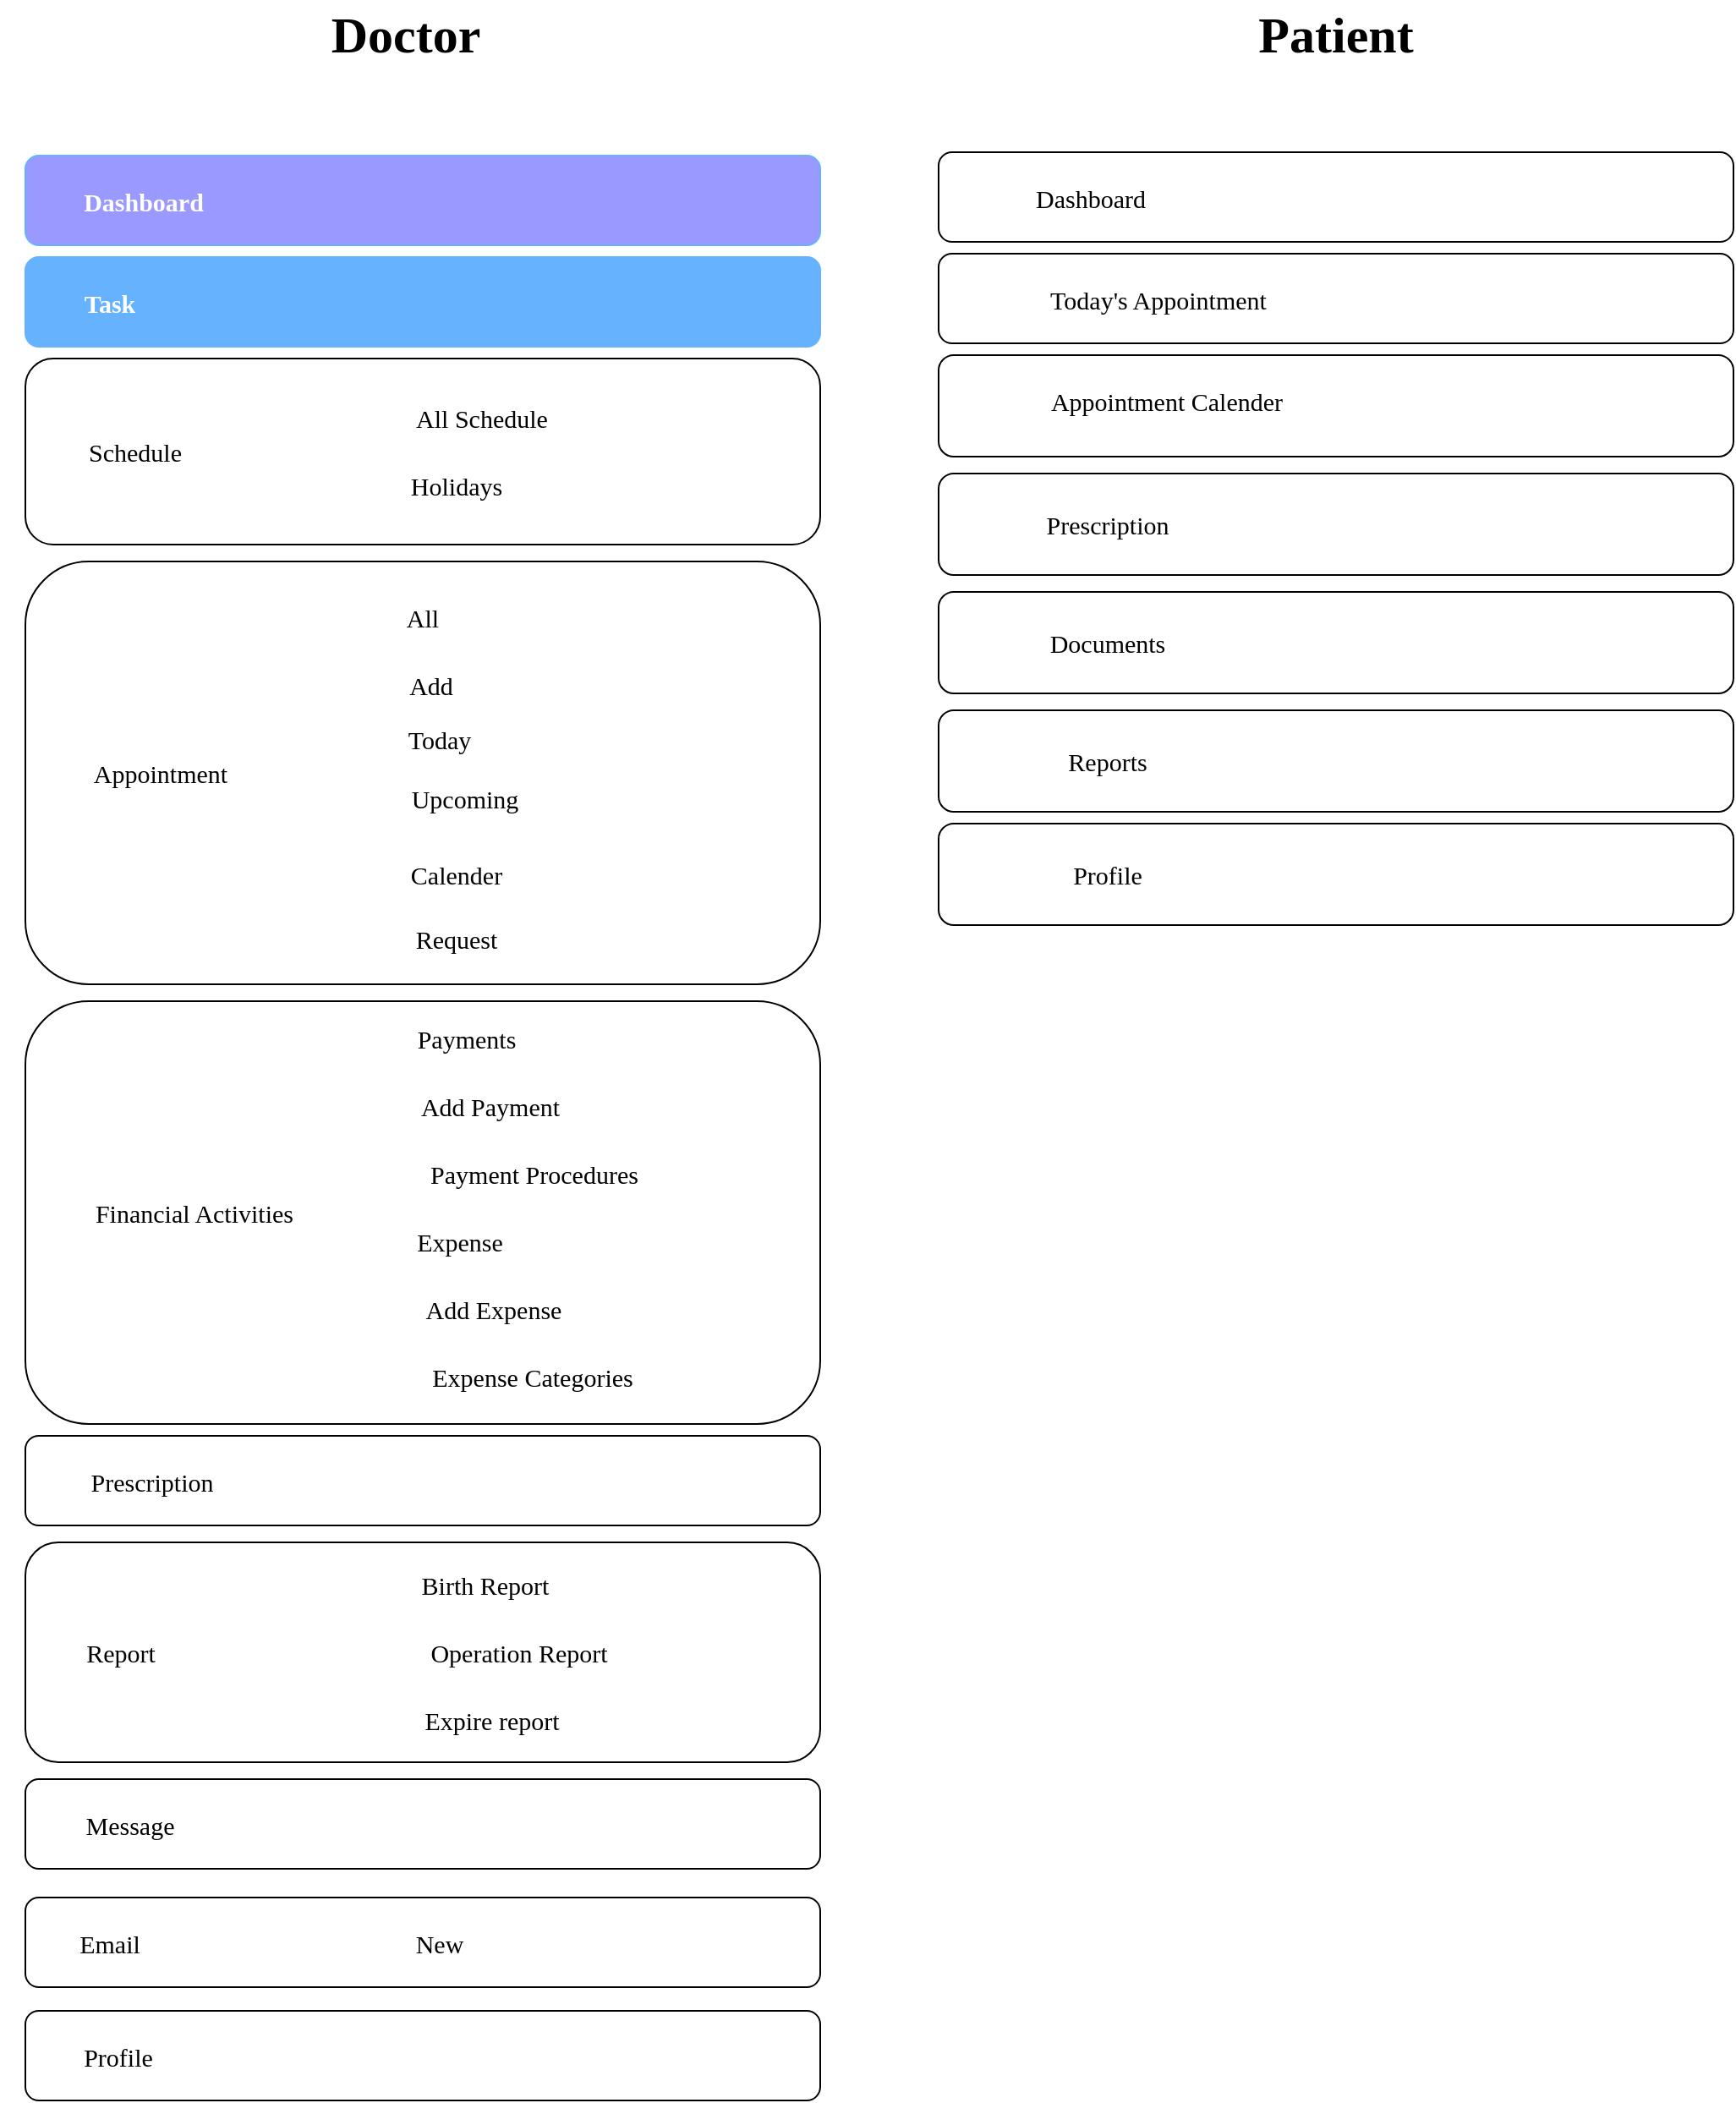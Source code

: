 <mxfile version="16.5.6" type="github">
  <diagram id="S-3z3gY1DUawhLGB5Od1" name="Page-1">
    <mxGraphModel dx="1422" dy="786" grid="1" gridSize="10" guides="1" tooltips="1" connect="1" arrows="1" fold="1" page="1" pageScale="1" pageWidth="1169" pageHeight="1654" math="0" shadow="0">
      <root>
        <mxCell id="0" />
        <mxCell id="1" parent="0" />
        <mxCell id="WlhzL5B_EylpTMc-1tn4-51" value="" style="rounded=1;whiteSpace=wrap;html=1;fontFamily=Verdana;fontSize=15;fontColor=#FFFFFF;labelBackgroundColor=#9999FF;labelBorderColor=#66B2FF;fillColor=#9999FF;strokeColor=#66B2FF;" vertex="1" parent="1">
          <mxGeometry x="90" y="252" width="470" height="53" as="geometry" />
        </mxCell>
        <mxCell id="WlhzL5B_EylpTMc-1tn4-49" value="" style="rounded=1;whiteSpace=wrap;html=1;fontFamily=Verdana;fontSize=15;labelBackgroundColor=#66B2FF;fillColor=#66B2FF;strokeColor=#66B2FF;" vertex="1" parent="1">
          <mxGeometry x="90" y="312" width="470" height="53" as="geometry" />
        </mxCell>
        <mxCell id="WlhzL5B_EylpTMc-1tn4-48" value="" style="rounded=1;whiteSpace=wrap;html=1;fontFamily=Verdana;fontSize=15;" vertex="1" parent="1">
          <mxGeometry x="90" y="1349" width="470" height="53" as="geometry" />
        </mxCell>
        <mxCell id="WlhzL5B_EylpTMc-1tn4-47" value="" style="rounded=1;whiteSpace=wrap;html=1;fontFamily=Verdana;fontSize=15;" vertex="1" parent="1">
          <mxGeometry x="90" y="1282" width="470" height="53" as="geometry" />
        </mxCell>
        <mxCell id="WlhzL5B_EylpTMc-1tn4-46" value="" style="rounded=1;whiteSpace=wrap;html=1;fontFamily=Verdana;fontSize=15;" vertex="1" parent="1">
          <mxGeometry x="90" y="1212" width="470" height="53" as="geometry" />
        </mxCell>
        <mxCell id="WlhzL5B_EylpTMc-1tn4-45" value="" style="rounded=1;whiteSpace=wrap;html=1;fontFamily=Verdana;fontSize=15;" vertex="1" parent="1">
          <mxGeometry x="90" y="1072" width="470" height="130" as="geometry" />
        </mxCell>
        <mxCell id="WlhzL5B_EylpTMc-1tn4-44" value="" style="rounded=1;whiteSpace=wrap;html=1;fontFamily=Verdana;fontSize=15;" vertex="1" parent="1">
          <mxGeometry x="90" y="1009" width="470" height="53" as="geometry" />
        </mxCell>
        <mxCell id="WlhzL5B_EylpTMc-1tn4-31" value="" style="rounded=1;whiteSpace=wrap;html=1;fontFamily=Verdana;fontSize=15;" vertex="1" parent="1">
          <mxGeometry x="90" y="752" width="470" height="250" as="geometry" />
        </mxCell>
        <mxCell id="WlhzL5B_EylpTMc-1tn4-22" value="" style="rounded=1;whiteSpace=wrap;html=1;fontFamily=Verdana;fontSize=15;" vertex="1" parent="1">
          <mxGeometry x="90" y="372" width="470" height="110" as="geometry" />
        </mxCell>
        <mxCell id="WlhzL5B_EylpTMc-1tn4-21" value="" style="rounded=1;whiteSpace=wrap;html=1;fontFamily=Verdana;fontSize=15;" vertex="1" parent="1">
          <mxGeometry x="90" y="492" width="470" height="250" as="geometry" />
        </mxCell>
        <mxCell id="WlhzL5B_EylpTMc-1tn4-3" value="Dashboard" style="text;html=1;strokeColor=none;fillColor=none;align=center;verticalAlign=middle;whiteSpace=wrap;rounded=0;fontSize=15;fontFamily=Verdana;fontColor=#FFFFFF;fontStyle=1" vertex="1" parent="1">
          <mxGeometry x="120" y="263.5" width="80" height="30" as="geometry" />
        </mxCell>
        <mxCell id="WlhzL5B_EylpTMc-1tn4-5" value="Task" style="text;html=1;strokeColor=none;fillColor=none;align=center;verticalAlign=middle;whiteSpace=wrap;rounded=0;fontSize=15;fontFamily=Verdana;fontColor=#FFFFFF;fontStyle=1" vertex="1" parent="1">
          <mxGeometry x="110" y="323.5" width="60" height="30" as="geometry" />
        </mxCell>
        <mxCell id="WlhzL5B_EylpTMc-1tn4-6" value="Schedule" style="text;html=1;strokeColor=none;fillColor=none;align=center;verticalAlign=middle;whiteSpace=wrap;rounded=0;fontSize=15;fontFamily=Verdana;" vertex="1" parent="1">
          <mxGeometry x="120" y="412" width="70" height="30" as="geometry" />
        </mxCell>
        <mxCell id="WlhzL5B_EylpTMc-1tn4-8" value="All Schedule" style="text;html=1;strokeColor=none;fillColor=none;align=center;verticalAlign=middle;whiteSpace=wrap;rounded=0;fontSize=15;fontFamily=Verdana;" vertex="1" parent="1">
          <mxGeometry x="310" y="392" width="100" height="30" as="geometry" />
        </mxCell>
        <mxCell id="WlhzL5B_EylpTMc-1tn4-9" value="Holidays" style="text;html=1;strokeColor=none;fillColor=none;align=center;verticalAlign=middle;whiteSpace=wrap;rounded=0;fontSize=15;fontFamily=Verdana;" vertex="1" parent="1">
          <mxGeometry x="295" y="432" width="100" height="30" as="geometry" />
        </mxCell>
        <mxCell id="WlhzL5B_EylpTMc-1tn4-13" value="Appointment" style="text;html=1;strokeColor=none;fillColor=none;align=center;verticalAlign=middle;whiteSpace=wrap;rounded=0;fontSize=15;fontFamily=Verdana;" vertex="1" parent="1">
          <mxGeometry x="120" y="602" width="100" height="30" as="geometry" />
        </mxCell>
        <mxCell id="WlhzL5B_EylpTMc-1tn4-14" value="All" style="text;html=1;strokeColor=none;fillColor=none;align=center;verticalAlign=middle;whiteSpace=wrap;rounded=0;fontSize=15;fontFamily=Verdana;" vertex="1" parent="1">
          <mxGeometry x="275" y="510" width="100" height="30" as="geometry" />
        </mxCell>
        <mxCell id="WlhzL5B_EylpTMc-1tn4-15" value="Add" style="text;html=1;strokeColor=none;fillColor=none;align=center;verticalAlign=middle;whiteSpace=wrap;rounded=0;fontSize=15;fontFamily=Verdana;" vertex="1" parent="1">
          <mxGeometry x="280" y="550" width="100" height="30" as="geometry" />
        </mxCell>
        <mxCell id="WlhzL5B_EylpTMc-1tn4-16" value="Today" style="text;html=1;strokeColor=none;fillColor=none;align=center;verticalAlign=middle;whiteSpace=wrap;rounded=0;fontSize=15;fontFamily=Verdana;" vertex="1" parent="1">
          <mxGeometry x="300" y="582" width="70" height="30" as="geometry" />
        </mxCell>
        <mxCell id="WlhzL5B_EylpTMc-1tn4-17" value="Upcoming" style="text;html=1;strokeColor=none;fillColor=none;align=center;verticalAlign=middle;whiteSpace=wrap;rounded=0;fontSize=15;fontFamily=Verdana;" vertex="1" parent="1">
          <mxGeometry x="300" y="617" width="100" height="30" as="geometry" />
        </mxCell>
        <mxCell id="WlhzL5B_EylpTMc-1tn4-18" value="Calender" style="text;html=1;strokeColor=none;fillColor=none;align=center;verticalAlign=middle;whiteSpace=wrap;rounded=0;fontSize=15;fontFamily=Verdana;" vertex="1" parent="1">
          <mxGeometry x="295" y="662" width="100" height="30" as="geometry" />
        </mxCell>
        <mxCell id="WlhzL5B_EylpTMc-1tn4-19" value="Request" style="text;html=1;strokeColor=none;fillColor=none;align=center;verticalAlign=middle;whiteSpace=wrap;rounded=0;fontSize=15;fontFamily=Verdana;" vertex="1" parent="1">
          <mxGeometry x="295" y="700" width="100" height="30" as="geometry" />
        </mxCell>
        <mxCell id="WlhzL5B_EylpTMc-1tn4-20" value="Financial Activities" style="text;html=1;strokeColor=none;fillColor=none;align=center;verticalAlign=middle;whiteSpace=wrap;rounded=0;fontSize=15;fontFamily=Verdana;" vertex="1" parent="1">
          <mxGeometry x="80" y="862" width="220" height="30" as="geometry" />
        </mxCell>
        <mxCell id="WlhzL5B_EylpTMc-1tn4-23" value="Payments" style="text;html=1;strokeColor=none;fillColor=none;align=center;verticalAlign=middle;whiteSpace=wrap;rounded=0;fontSize=15;fontFamily=Verdana;" vertex="1" parent="1">
          <mxGeometry x="301" y="759" width="100" height="30" as="geometry" />
        </mxCell>
        <mxCell id="WlhzL5B_EylpTMc-1tn4-26" value="Add Payment" style="text;html=1;strokeColor=none;fillColor=none;align=center;verticalAlign=middle;whiteSpace=wrap;rounded=0;fontSize=15;fontFamily=Verdana;" vertex="1" parent="1">
          <mxGeometry x="305" y="799" width="120" height="30" as="geometry" />
        </mxCell>
        <mxCell id="WlhzL5B_EylpTMc-1tn4-27" value="Payment Procedures" style="text;html=1;strokeColor=none;fillColor=none;align=center;verticalAlign=middle;whiteSpace=wrap;rounded=0;fontSize=15;fontFamily=Verdana;" vertex="1" parent="1">
          <mxGeometry x="311" y="839" width="160" height="30" as="geometry" />
        </mxCell>
        <mxCell id="WlhzL5B_EylpTMc-1tn4-28" value="Expense" style="text;html=1;strokeColor=none;fillColor=none;align=center;verticalAlign=middle;whiteSpace=wrap;rounded=0;fontSize=15;fontFamily=Verdana;" vertex="1" parent="1">
          <mxGeometry x="267" y="879" width="160" height="30" as="geometry" />
        </mxCell>
        <mxCell id="WlhzL5B_EylpTMc-1tn4-29" value="Add Expense" style="text;html=1;strokeColor=none;fillColor=none;align=center;verticalAlign=middle;whiteSpace=wrap;rounded=0;fontSize=15;fontFamily=Verdana;" vertex="1" parent="1">
          <mxGeometry x="287" y="919" width="160" height="30" as="geometry" />
        </mxCell>
        <mxCell id="WlhzL5B_EylpTMc-1tn4-30" value="Expense Categories" style="text;html=1;strokeColor=none;fillColor=none;align=center;verticalAlign=middle;whiteSpace=wrap;rounded=0;fontSize=15;fontFamily=Verdana;" vertex="1" parent="1">
          <mxGeometry x="310" y="959" width="160" height="30" as="geometry" />
        </mxCell>
        <mxCell id="WlhzL5B_EylpTMc-1tn4-32" value="Prescription" style="text;html=1;strokeColor=none;fillColor=none;align=center;verticalAlign=middle;whiteSpace=wrap;rounded=0;fontFamily=Verdana;fontSize=15;" vertex="1" parent="1">
          <mxGeometry x="120" y="1020.5" width="90" height="30" as="geometry" />
        </mxCell>
        <mxCell id="WlhzL5B_EylpTMc-1tn4-33" value="Report" style="text;html=1;strokeColor=none;fillColor=none;align=center;verticalAlign=middle;whiteSpace=wrap;rounded=0;fontSize=15;fontFamily=Verdana;" vertex="1" parent="1">
          <mxGeometry x="75" y="1122" width="142.5" height="30" as="geometry" />
        </mxCell>
        <mxCell id="WlhzL5B_EylpTMc-1tn4-35" value="Birth Report" style="text;html=1;strokeColor=none;fillColor=none;align=center;verticalAlign=middle;whiteSpace=wrap;rounded=0;fontSize=15;fontFamily=Verdana;" vertex="1" parent="1">
          <mxGeometry x="302" y="1082" width="120" height="30" as="geometry" />
        </mxCell>
        <mxCell id="WlhzL5B_EylpTMc-1tn4-36" value="Operation Report" style="text;html=1;strokeColor=none;fillColor=none;align=center;verticalAlign=middle;whiteSpace=wrap;rounded=0;fontSize=15;fontFamily=Verdana;" vertex="1" parent="1">
          <mxGeometry x="302" y="1122" width="160" height="30" as="geometry" />
        </mxCell>
        <mxCell id="WlhzL5B_EylpTMc-1tn4-37" value="Expire report" style="text;html=1;strokeColor=none;fillColor=none;align=center;verticalAlign=middle;whiteSpace=wrap;rounded=0;fontSize=15;fontFamily=Verdana;" vertex="1" parent="1">
          <mxGeometry x="286" y="1162" width="160" height="30" as="geometry" />
        </mxCell>
        <mxCell id="WlhzL5B_EylpTMc-1tn4-40" value="Message" style="text;html=1;strokeColor=none;fillColor=none;align=center;verticalAlign=middle;whiteSpace=wrap;rounded=0;fontSize=15;fontFamily=Verdana;" vertex="1" parent="1">
          <mxGeometry x="112.5" y="1223.5" width="77.5" height="30" as="geometry" />
        </mxCell>
        <mxCell id="WlhzL5B_EylpTMc-1tn4-41" value="Email" style="text;html=1;strokeColor=none;fillColor=none;align=center;verticalAlign=middle;whiteSpace=wrap;rounded=0;fontSize=15;fontFamily=Verdana;" vertex="1" parent="1">
          <mxGeometry x="105" y="1293.5" width="70" height="30" as="geometry" />
        </mxCell>
        <mxCell id="WlhzL5B_EylpTMc-1tn4-42" value="New" style="text;html=1;strokeColor=none;fillColor=none;align=center;verticalAlign=middle;whiteSpace=wrap;rounded=0;fontSize=15;fontFamily=Verdana;" vertex="1" parent="1">
          <mxGeometry x="225" y="1293.5" width="220" height="30" as="geometry" />
        </mxCell>
        <mxCell id="WlhzL5B_EylpTMc-1tn4-43" value="Profile" style="text;html=1;strokeColor=none;fillColor=none;align=center;verticalAlign=middle;whiteSpace=wrap;rounded=0;fontSize=15;fontFamily=Verdana;" vertex="1" parent="1">
          <mxGeometry x="110" y="1360.5" width="70" height="30" as="geometry" />
        </mxCell>
        <mxCell id="WlhzL5B_EylpTMc-1tn4-52" value="" style="rounded=1;whiteSpace=wrap;html=1;fontFamily=Verdana;fontSize=15;" vertex="1" parent="1">
          <mxGeometry x="630" y="250" width="470" height="53" as="geometry" />
        </mxCell>
        <mxCell id="WlhzL5B_EylpTMc-1tn4-53" value="" style="rounded=1;whiteSpace=wrap;html=1;fontFamily=Verdana;fontSize=15;" vertex="1" parent="1">
          <mxGeometry x="630" y="310" width="470" height="53" as="geometry" />
        </mxCell>
        <mxCell id="WlhzL5B_EylpTMc-1tn4-60" value="" style="rounded=1;whiteSpace=wrap;html=1;fontFamily=Verdana;fontSize=15;" vertex="1" parent="1">
          <mxGeometry x="630" y="370" width="470" height="60" as="geometry" />
        </mxCell>
        <mxCell id="WlhzL5B_EylpTMc-1tn4-61" value="" style="rounded=1;whiteSpace=wrap;html=1;fontFamily=Verdana;fontSize=15;" vertex="1" parent="1">
          <mxGeometry x="630" y="440" width="470" height="60" as="geometry" />
        </mxCell>
        <mxCell id="WlhzL5B_EylpTMc-1tn4-62" value="Dashboard" style="text;html=1;strokeColor=none;fillColor=none;align=center;verticalAlign=middle;whiteSpace=wrap;rounded=0;fontSize=15;fontFamily=Verdana;" vertex="1" parent="1">
          <mxGeometry x="680" y="261.5" width="80" height="30" as="geometry" />
        </mxCell>
        <mxCell id="WlhzL5B_EylpTMc-1tn4-63" value="Today&#39;s Appointment" style="text;html=1;strokeColor=none;fillColor=none;align=center;verticalAlign=middle;whiteSpace=wrap;rounded=0;fontSize=15;fontFamily=Verdana;" vertex="1" parent="1">
          <mxGeometry x="665" y="321.5" width="190" height="30" as="geometry" />
        </mxCell>
        <mxCell id="WlhzL5B_EylpTMc-1tn4-64" value="Appointment Calender" style="text;html=1;strokeColor=none;fillColor=none;align=center;verticalAlign=middle;whiteSpace=wrap;rounded=0;fontSize=15;fontFamily=Verdana;" vertex="1" parent="1">
          <mxGeometry x="675" y="382" width="180" height="30" as="geometry" />
        </mxCell>
        <mxCell id="WlhzL5B_EylpTMc-1tn4-67" value="Prescription" style="text;html=1;strokeColor=none;fillColor=none;align=center;verticalAlign=middle;whiteSpace=wrap;rounded=0;fontSize=15;fontFamily=Verdana;" vertex="1" parent="1">
          <mxGeometry x="680" y="455" width="100" height="30" as="geometry" />
        </mxCell>
        <mxCell id="WlhzL5B_EylpTMc-1tn4-90" value="Doctor" style="text;html=1;strokeColor=none;fillColor=none;align=center;verticalAlign=middle;whiteSpace=wrap;rounded=0;fontFamily=Verdana;fontSize=30;fontStyle=1" vertex="1" parent="1">
          <mxGeometry x="220" y="160" width="190" height="40" as="geometry" />
        </mxCell>
        <mxCell id="WlhzL5B_EylpTMc-1tn4-91" value="Patient" style="text;html=1;strokeColor=none;fillColor=none;align=center;verticalAlign=middle;whiteSpace=wrap;rounded=0;fontFamily=Verdana;fontSize=30;fontStyle=1" vertex="1" parent="1">
          <mxGeometry x="770" y="160" width="190" height="40" as="geometry" />
        </mxCell>
        <mxCell id="WlhzL5B_EylpTMc-1tn4-92" value="" style="rounded=1;whiteSpace=wrap;html=1;fontFamily=Verdana;fontSize=15;" vertex="1" parent="1">
          <mxGeometry x="630" y="510" width="470" height="60" as="geometry" />
        </mxCell>
        <mxCell id="WlhzL5B_EylpTMc-1tn4-93" value="Documents" style="text;html=1;strokeColor=none;fillColor=none;align=center;verticalAlign=middle;whiteSpace=wrap;rounded=0;fontSize=15;fontFamily=Verdana;" vertex="1" parent="1">
          <mxGeometry x="680" y="525" width="100" height="30" as="geometry" />
        </mxCell>
        <mxCell id="WlhzL5B_EylpTMc-1tn4-94" value="" style="rounded=1;whiteSpace=wrap;html=1;fontFamily=Verdana;fontSize=15;" vertex="1" parent="1">
          <mxGeometry x="630" y="580" width="470" height="60" as="geometry" />
        </mxCell>
        <mxCell id="WlhzL5B_EylpTMc-1tn4-95" value="Reports" style="text;html=1;strokeColor=none;fillColor=none;align=center;verticalAlign=middle;whiteSpace=wrap;rounded=0;fontSize=15;fontFamily=Verdana;" vertex="1" parent="1">
          <mxGeometry x="680" y="595" width="100" height="30" as="geometry" />
        </mxCell>
        <mxCell id="WlhzL5B_EylpTMc-1tn4-96" value="" style="rounded=1;whiteSpace=wrap;html=1;fontFamily=Verdana;fontSize=15;" vertex="1" parent="1">
          <mxGeometry x="630" y="647" width="470" height="60" as="geometry" />
        </mxCell>
        <mxCell id="WlhzL5B_EylpTMc-1tn4-97" value="Profile" style="text;html=1;strokeColor=none;fillColor=none;align=center;verticalAlign=middle;whiteSpace=wrap;rounded=0;fontSize=15;fontFamily=Verdana;" vertex="1" parent="1">
          <mxGeometry x="680" y="662" width="100" height="30" as="geometry" />
        </mxCell>
      </root>
    </mxGraphModel>
  </diagram>
</mxfile>
